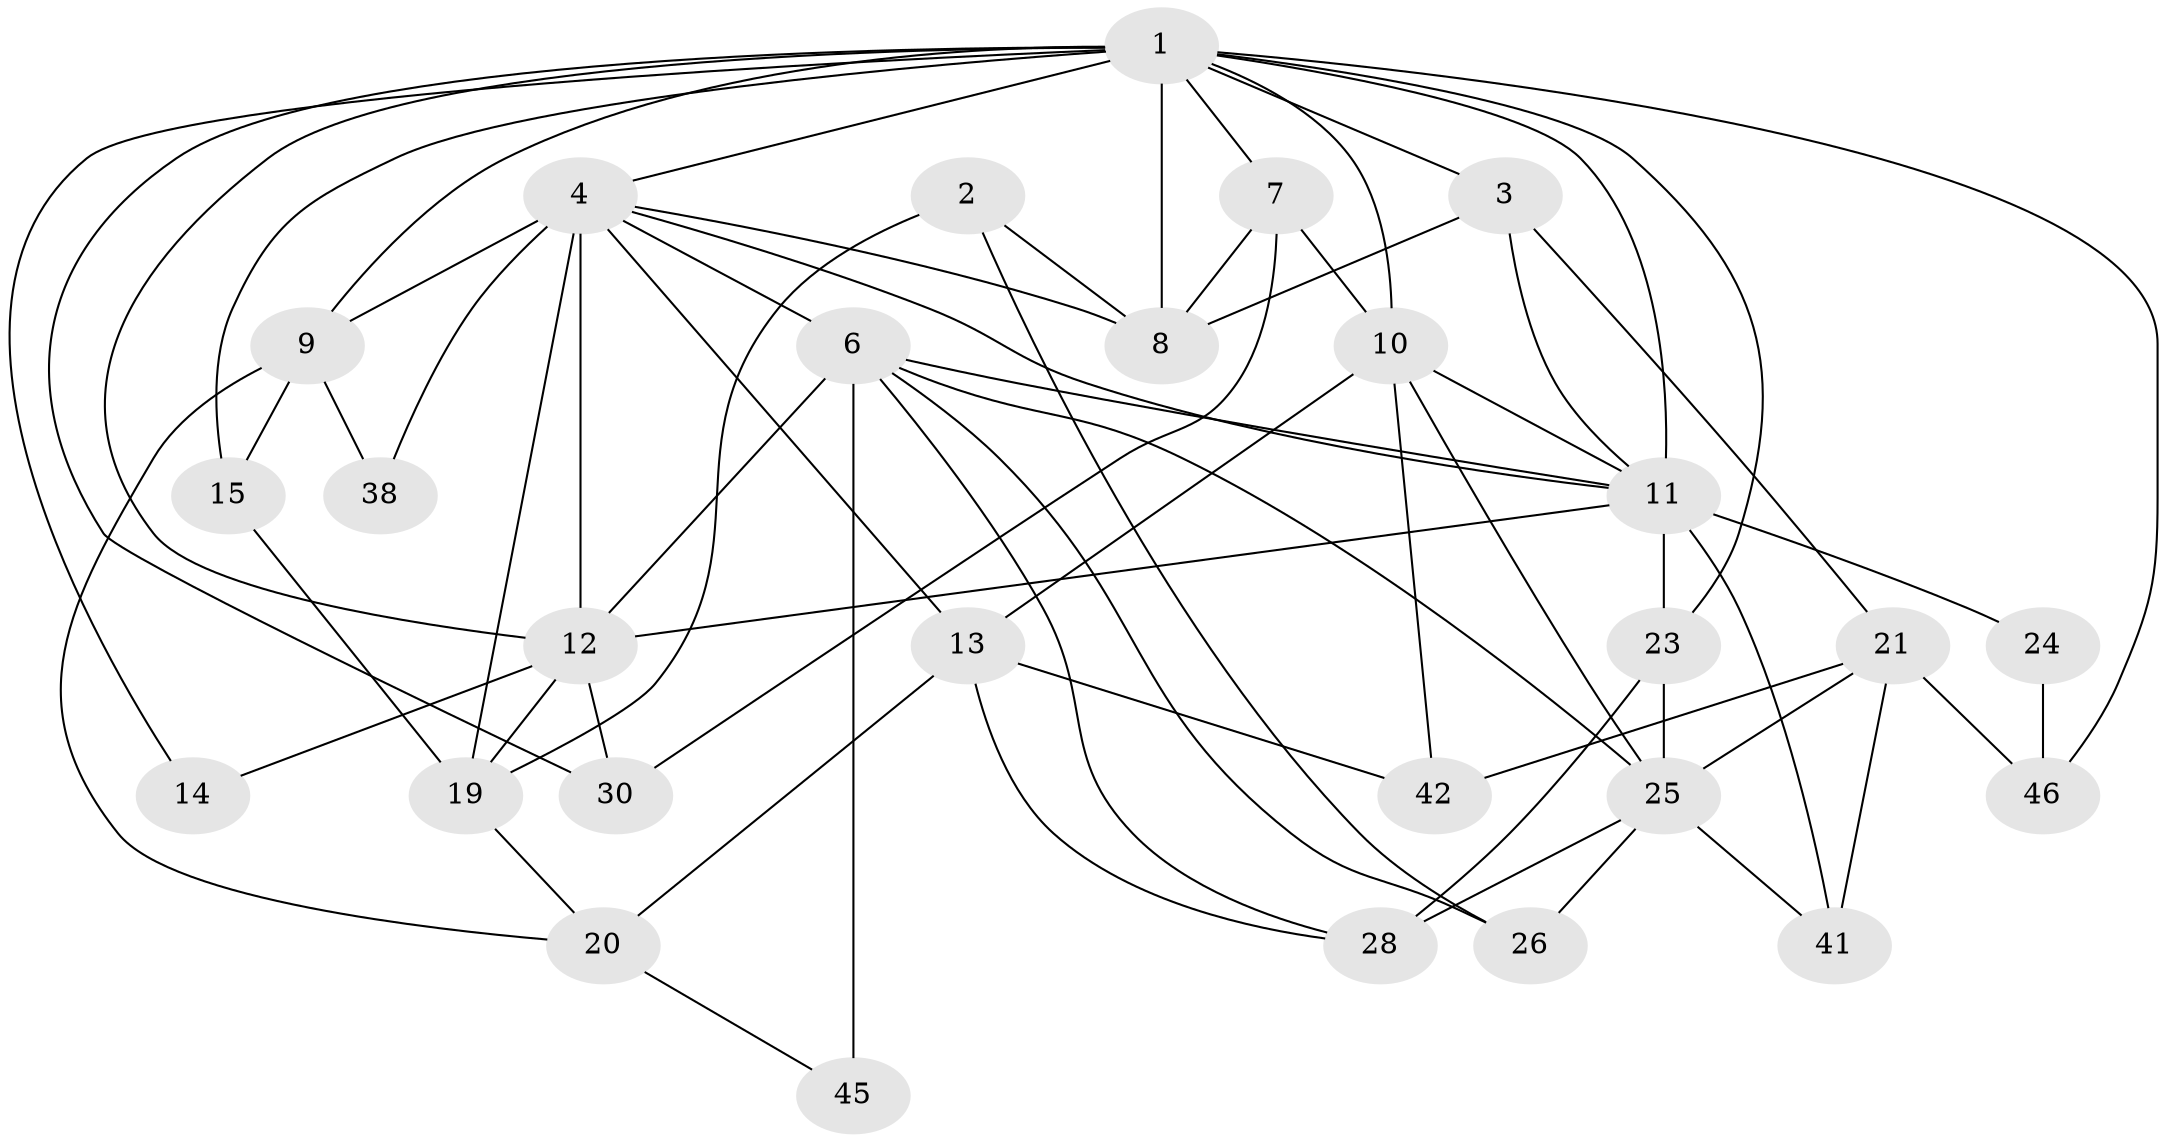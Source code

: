 // original degree distribution, {6: 0.10714285714285714, 3: 0.30357142857142855, 5: 0.19642857142857142, 4: 0.3392857142857143, 2: 0.05357142857142857}
// Generated by graph-tools (version 1.1) at 2025/15/03/09/25 04:15:14]
// undirected, 28 vertices, 66 edges
graph export_dot {
graph [start="1"]
  node [color=gray90,style=filled];
  1 [super="+49+5"];
  2;
  3 [super="+36"];
  4 [super="+29+18"];
  6 [super="+22+35"];
  7 [super="+54"];
  8 [super="+40"];
  9 [super="+37"];
  10 [super="+16"];
  11 [super="+43"];
  12 [super="+39+50+52"];
  13 [super="+17"];
  14;
  15;
  19 [super="+27+31"];
  20;
  21 [super="+55"];
  23;
  24;
  25 [super="+32+53"];
  26;
  28;
  30;
  38;
  41;
  42;
  45;
  46;
  1 -- 11 [weight=2];
  1 -- 14;
  1 -- 23;
  1 -- 9 [weight=2];
  1 -- 15;
  1 -- 3;
  1 -- 4;
  1 -- 7;
  1 -- 8 [weight=2];
  1 -- 10;
  1 -- 12;
  1 -- 46;
  1 -- 30;
  2 -- 8;
  2 -- 26;
  2 -- 19;
  3 -- 11;
  3 -- 8;
  3 -- 21;
  4 -- 8;
  4 -- 38;
  4 -- 9 [weight=2];
  4 -- 19 [weight=3];
  4 -- 12 [weight=2];
  4 -- 13;
  4 -- 6;
  4 -- 11;
  6 -- 26;
  6 -- 12 [weight=3];
  6 -- 28;
  6 -- 45 [weight=2];
  6 -- 25 [weight=2];
  6 -- 11;
  7 -- 8 [weight=2];
  7 -- 30;
  7 -- 10;
  9 -- 20;
  9 -- 38;
  9 -- 15;
  10 -- 42;
  10 -- 13;
  10 -- 25;
  10 -- 11;
  11 -- 24;
  11 -- 12;
  11 -- 23;
  11 -- 41;
  12 -- 30;
  12 -- 14;
  12 -- 19;
  13 -- 42;
  13 -- 20;
  13 -- 28;
  15 -- 19;
  19 -- 20;
  20 -- 45;
  21 -- 41 [weight=2];
  21 -- 42;
  21 -- 46;
  21 -- 25 [weight=2];
  23 -- 28;
  23 -- 25;
  24 -- 46;
  25 -- 28 [weight=2];
  25 -- 41;
  25 -- 26;
}
